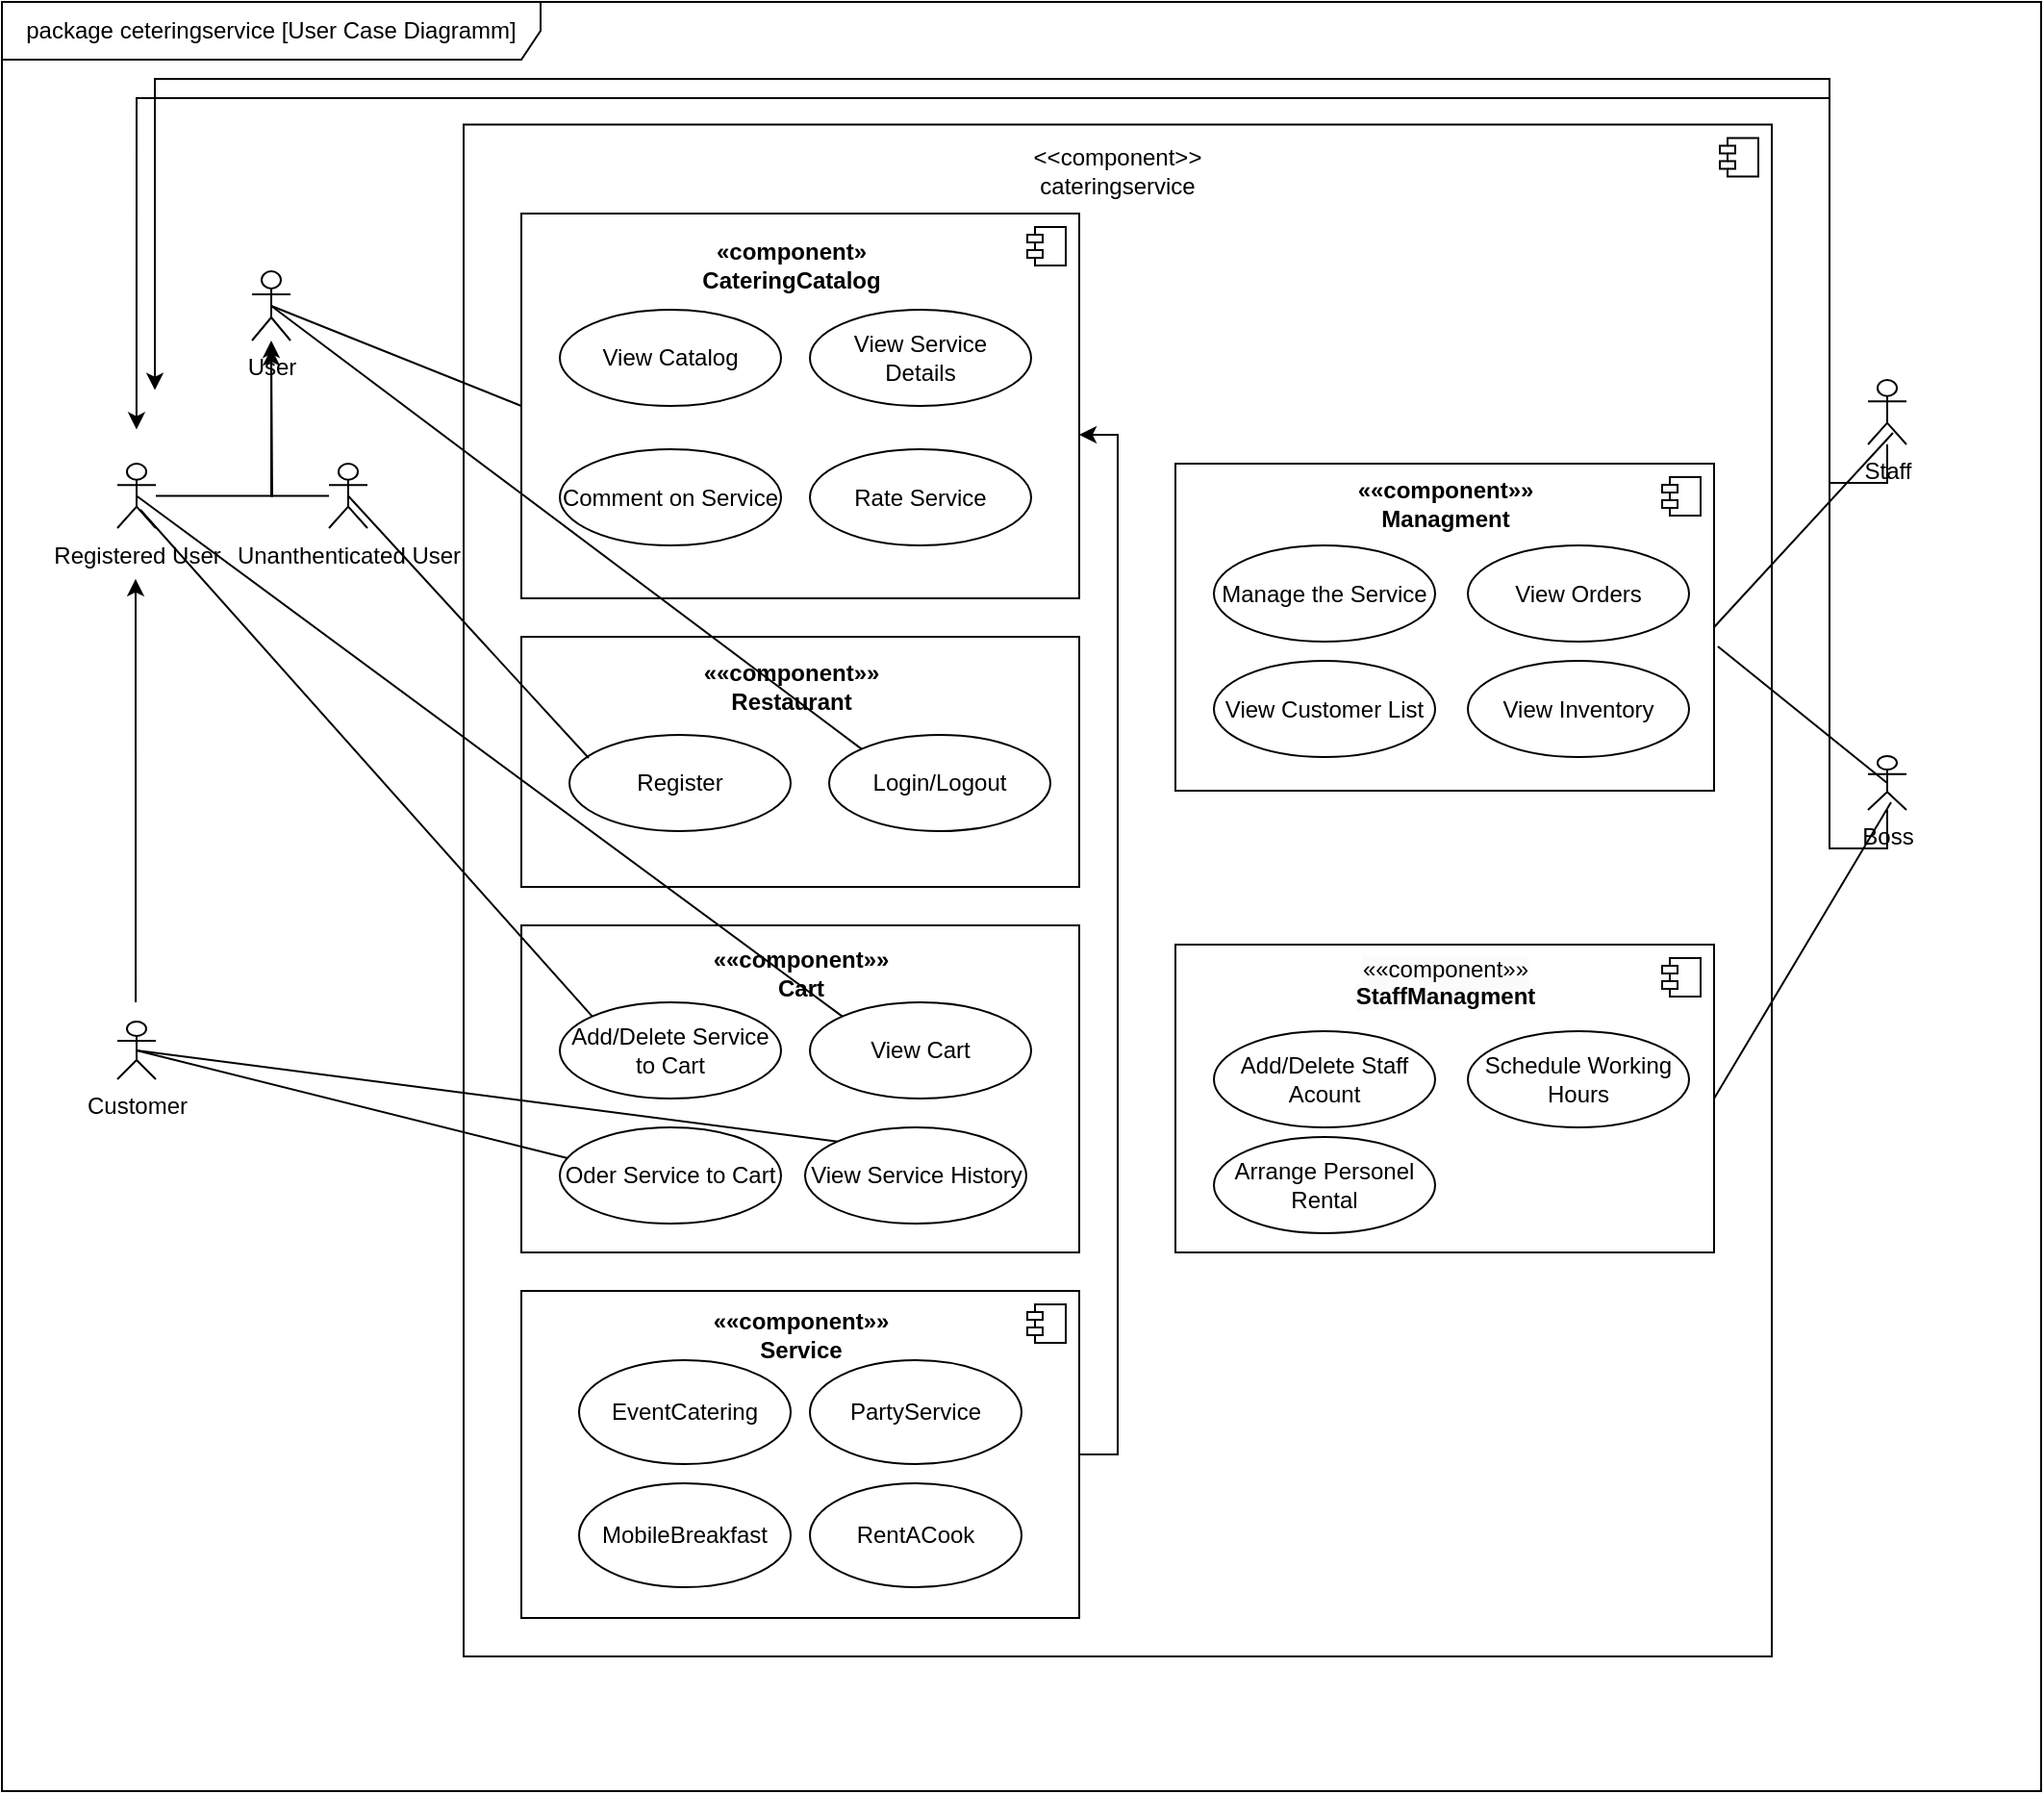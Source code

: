 <mxfile version="22.0.3" type="device">
  <diagram name="第 1 页" id="Sx-f5lYUHPB2REqiYFDU">
    <mxGraphModel dx="1947" dy="532" grid="1" gridSize="10" guides="1" tooltips="1" connect="1" arrows="1" fold="1" page="1" pageScale="1" pageWidth="827" pageHeight="1169" math="0" shadow="0">
      <root>
        <mxCell id="0" />
        <mxCell id="1" parent="0" />
        <mxCell id="C0jkndqXtS-gSlhaF5FD-2" value="package ceteringservice [User Case Diagramm]" style="shape=umlFrame;whiteSpace=wrap;html=1;pointerEvents=0;width=280;height=30;" vertex="1" parent="1">
          <mxGeometry x="-50" y="60" width="1060" height="930" as="geometry" />
        </mxCell>
        <mxCell id="C0jkndqXtS-gSlhaF5FD-3" value="" style="html=1;dropTarget=0;whiteSpace=wrap;" vertex="1" parent="1">
          <mxGeometry x="190" y="123.75" width="680" height="796.25" as="geometry" />
        </mxCell>
        <mxCell id="C0jkndqXtS-gSlhaF5FD-4" value="" style="shape=module;jettyWidth=8;jettyHeight=4;" vertex="1" parent="C0jkndqXtS-gSlhaF5FD-3">
          <mxGeometry x="1" width="20" height="20" relative="1" as="geometry">
            <mxPoint x="-27" y="7" as="offset" />
          </mxGeometry>
        </mxCell>
        <mxCell id="C0jkndqXtS-gSlhaF5FD-19" value="&amp;lt;&amp;lt;component&amp;gt;&amp;gt;&lt;br&gt;cateringservice" style="text;html=1;strokeColor=none;fillColor=none;align=center;verticalAlign=middle;whiteSpace=wrap;rounded=0;" vertex="1" parent="1">
          <mxGeometry x="500" y="132.5" width="60" height="30" as="geometry" />
        </mxCell>
        <mxCell id="C0jkndqXtS-gSlhaF5FD-20" value="" style="html=1;dropTarget=0;whiteSpace=wrap;" vertex="1" parent="1">
          <mxGeometry x="220" y="170" width="290" height="200" as="geometry" />
        </mxCell>
        <mxCell id="C0jkndqXtS-gSlhaF5FD-21" value="" style="shape=module;jettyWidth=8;jettyHeight=4;" vertex="1" parent="C0jkndqXtS-gSlhaF5FD-20">
          <mxGeometry x="1" width="20" height="20" relative="1" as="geometry">
            <mxPoint x="-27" y="7" as="offset" />
          </mxGeometry>
        </mxCell>
        <mxCell id="C0jkndqXtS-gSlhaF5FD-22" value="" style="html=1;dropTarget=0;whiteSpace=wrap;" vertex="1" parent="1">
          <mxGeometry x="220" y="390" width="290" height="130" as="geometry" />
        </mxCell>
        <mxCell id="C0jkndqXtS-gSlhaF5FD-24" value="" style="html=1;dropTarget=0;whiteSpace=wrap;" vertex="1" parent="1">
          <mxGeometry x="220" y="540" width="290" height="170" as="geometry" />
        </mxCell>
        <mxCell id="C0jkndqXtS-gSlhaF5FD-28" value="" style="html=1;dropTarget=0;whiteSpace=wrap;" vertex="1" parent="1">
          <mxGeometry x="560" y="300" width="280" height="170" as="geometry" />
        </mxCell>
        <mxCell id="C0jkndqXtS-gSlhaF5FD-29" value="" style="shape=module;jettyWidth=8;jettyHeight=4;" vertex="1" parent="C0jkndqXtS-gSlhaF5FD-28">
          <mxGeometry x="1" width="20" height="20" relative="1" as="geometry">
            <mxPoint x="-27" y="7" as="offset" />
          </mxGeometry>
        </mxCell>
        <mxCell id="C0jkndqXtS-gSlhaF5FD-53" value="" style="html=1;dropTarget=0;whiteSpace=wrap;" vertex="1" parent="1">
          <mxGeometry x="220" y="730" width="290" height="170" as="geometry" />
        </mxCell>
        <mxCell id="C0jkndqXtS-gSlhaF5FD-54" value="" style="shape=module;jettyWidth=8;jettyHeight=4;" vertex="1" parent="C0jkndqXtS-gSlhaF5FD-53">
          <mxGeometry x="1" width="20" height="20" relative="1" as="geometry">
            <mxPoint x="-27" y="7" as="offset" />
          </mxGeometry>
        </mxCell>
        <mxCell id="C0jkndqXtS-gSlhaF5FD-55" value="" style="html=1;dropTarget=0;whiteSpace=wrap;" vertex="1" parent="1">
          <mxGeometry x="560" y="550" width="280" height="160" as="geometry" />
        </mxCell>
        <mxCell id="C0jkndqXtS-gSlhaF5FD-56" value="" style="shape=module;jettyWidth=8;jettyHeight=4;" vertex="1" parent="C0jkndqXtS-gSlhaF5FD-55">
          <mxGeometry x="1" width="20" height="20" relative="1" as="geometry">
            <mxPoint x="-27" y="7" as="offset" />
          </mxGeometry>
        </mxCell>
        <mxCell id="C0jkndqXtS-gSlhaF5FD-73" value="«component»&lt;br style=&quot;border-color: var(--border-color); font-weight: 400;&quot;&gt;&lt;b style=&quot;border-color: var(--border-color);&quot;&gt;CateringCatalog&lt;/b&gt;" style="text;align=center;fontStyle=1;verticalAlign=middle;spacingLeft=3;spacingRight=3;strokeColor=none;rotatable=0;points=[[0,0.5],[1,0.5]];portConstraint=eastwest;html=1;" vertex="1" parent="1">
          <mxGeometry x="320" y="184" width="80" height="26" as="geometry" />
        </mxCell>
        <mxCell id="C0jkndqXtS-gSlhaF5FD-74" value="View Catalog" style="ellipse;whiteSpace=wrap;html=1;" vertex="1" parent="1">
          <mxGeometry x="240" y="220" width="115" height="50" as="geometry" />
        </mxCell>
        <mxCell id="C0jkndqXtS-gSlhaF5FD-75" value="User" style="shape=umlActor;verticalLabelPosition=bottom;verticalAlign=top;html=1;movable=1;resizable=1;rotatable=1;deletable=1;editable=1;locked=0;connectable=1;" vertex="1" parent="1">
          <mxGeometry x="80" y="200" width="20" height="36" as="geometry" />
        </mxCell>
        <mxCell id="C0jkndqXtS-gSlhaF5FD-115" style="edgeStyle=orthogonalEdgeStyle;rounded=0;orthogonalLoop=1;jettySize=auto;html=1;" edge="1" parent="1" source="C0jkndqXtS-gSlhaF5FD-81">
          <mxGeometry relative="1" as="geometry">
            <mxPoint x="90" y="240" as="targetPoint" />
          </mxGeometry>
        </mxCell>
        <mxCell id="C0jkndqXtS-gSlhaF5FD-81" value="Registered User" style="shape=umlActor;verticalLabelPosition=bottom;verticalAlign=top;html=1;movable=1;resizable=1;rotatable=1;deletable=1;editable=1;locked=0;connectable=1;" vertex="1" parent="1">
          <mxGeometry x="10" y="300" width="20" height="33.5" as="geometry" />
        </mxCell>
        <mxCell id="C0jkndqXtS-gSlhaF5FD-114" value="" style="edgeStyle=orthogonalEdgeStyle;rounded=0;orthogonalLoop=1;jettySize=auto;html=1;" edge="1" parent="1" source="C0jkndqXtS-gSlhaF5FD-82" target="C0jkndqXtS-gSlhaF5FD-75">
          <mxGeometry relative="1" as="geometry" />
        </mxCell>
        <mxCell id="C0jkndqXtS-gSlhaF5FD-82" value="Unanthenticated User" style="shape=umlActor;verticalLabelPosition=bottom;verticalAlign=top;html=1;movable=1;resizable=1;rotatable=1;deletable=1;editable=1;locked=0;connectable=1;" vertex="1" parent="1">
          <mxGeometry x="120" y="300" width="20" height="33.5" as="geometry" />
        </mxCell>
        <mxCell id="C0jkndqXtS-gSlhaF5FD-83" value="Customer" style="shape=umlActor;verticalLabelPosition=bottom;verticalAlign=top;html=1;movable=1;resizable=1;rotatable=1;deletable=1;editable=1;locked=0;connectable=1;" vertex="1" parent="1">
          <mxGeometry x="10" y="590" width="20" height="30" as="geometry" />
        </mxCell>
        <mxCell id="C0jkndqXtS-gSlhaF5FD-84" value="Staff" style="shape=umlActor;verticalLabelPosition=bottom;verticalAlign=top;html=1;movable=1;resizable=1;rotatable=1;deletable=1;editable=1;locked=0;connectable=1;" vertex="1" parent="1">
          <mxGeometry x="920" y="256.5" width="20" height="33.5" as="geometry" />
        </mxCell>
        <mxCell id="C0jkndqXtS-gSlhaF5FD-85" value="Boss" style="shape=umlActor;verticalLabelPosition=bottom;verticalAlign=top;html=1;movable=1;resizable=1;rotatable=1;deletable=1;editable=1;locked=0;connectable=1;" vertex="1" parent="1">
          <mxGeometry x="920" y="452" width="20" height="28" as="geometry" />
        </mxCell>
        <mxCell id="C0jkndqXtS-gSlhaF5FD-88" value="View Service&lt;br&gt;Details" style="ellipse;whiteSpace=wrap;html=1;" vertex="1" parent="1">
          <mxGeometry x="370" y="220" width="115" height="50" as="geometry" />
        </mxCell>
        <mxCell id="C0jkndqXtS-gSlhaF5FD-89" value="Comment on Service" style="ellipse;whiteSpace=wrap;html=1;" vertex="1" parent="1">
          <mxGeometry x="240" y="292.5" width="115" height="50" as="geometry" />
        </mxCell>
        <mxCell id="C0jkndqXtS-gSlhaF5FD-90" value="Rate Service" style="ellipse;whiteSpace=wrap;html=1;" vertex="1" parent="1">
          <mxGeometry x="370" y="292.5" width="115" height="50" as="geometry" />
        </mxCell>
        <mxCell id="C0jkndqXtS-gSlhaF5FD-91" value="««component»»&lt;br style=&quot;border-color: var(--border-color); font-weight: 400;&quot;&gt;&lt;b style=&quot;border-color: var(--border-color);&quot;&gt;Service&lt;/b&gt;" style="text;align=center;fontStyle=1;verticalAlign=middle;spacingLeft=3;spacingRight=3;strokeColor=none;rotatable=0;points=[[0,0.5],[1,0.5]];portConstraint=eastwest;html=1;" vertex="1" parent="1">
          <mxGeometry x="325" y="740" width="80" height="26" as="geometry" />
        </mxCell>
        <mxCell id="C0jkndqXtS-gSlhaF5FD-92" value="EventCatering" style="ellipse;whiteSpace=wrap;html=1;" vertex="1" parent="1">
          <mxGeometry x="250" y="766" width="110" height="54" as="geometry" />
        </mxCell>
        <mxCell id="C0jkndqXtS-gSlhaF5FD-93" value="PartyService" style="ellipse;whiteSpace=wrap;html=1;" vertex="1" parent="1">
          <mxGeometry x="370" y="766" width="110" height="54" as="geometry" />
        </mxCell>
        <mxCell id="C0jkndqXtS-gSlhaF5FD-94" value="MobileBreakfast" style="ellipse;whiteSpace=wrap;html=1;" vertex="1" parent="1">
          <mxGeometry x="250" y="830" width="110" height="54" as="geometry" />
        </mxCell>
        <mxCell id="C0jkndqXtS-gSlhaF5FD-95" value="RentACook" style="ellipse;whiteSpace=wrap;html=1;" vertex="1" parent="1">
          <mxGeometry x="370" y="830" width="110" height="54" as="geometry" />
        </mxCell>
        <mxCell id="C0jkndqXtS-gSlhaF5FD-96" value="««component»»&lt;br style=&quot;border-color: var(--border-color); font-weight: 400;&quot;&gt;&lt;b style=&quot;border-color: var(--border-color);&quot;&gt;Restaurant&lt;/b&gt;" style="text;align=center;fontStyle=1;verticalAlign=middle;spacingLeft=3;spacingRight=3;strokeColor=none;rotatable=0;points=[[0,0.5],[1,0.5]];portConstraint=eastwest;html=1;" vertex="1" parent="1">
          <mxGeometry x="320" y="402.5" width="80" height="26" as="geometry" />
        </mxCell>
        <mxCell id="C0jkndqXtS-gSlhaF5FD-97" value="Login/Logout" style="ellipse;whiteSpace=wrap;html=1;" vertex="1" parent="1">
          <mxGeometry x="380" y="441" width="115" height="50" as="geometry" />
        </mxCell>
        <mxCell id="C0jkndqXtS-gSlhaF5FD-98" value="Register" style="ellipse;whiteSpace=wrap;html=1;" vertex="1" parent="1">
          <mxGeometry x="245" y="441" width="115" height="50" as="geometry" />
        </mxCell>
        <mxCell id="C0jkndqXtS-gSlhaF5FD-99" value="««component»»&lt;br style=&quot;border-color: var(--border-color); font-weight: 400;&quot;&gt;&lt;b style=&quot;border-color: var(--border-color);&quot;&gt;Cart&lt;/b&gt;" style="text;align=center;fontStyle=1;verticalAlign=middle;spacingLeft=3;spacingRight=3;strokeColor=none;rotatable=0;points=[[0,0.5],[1,0.5]];portConstraint=eastwest;html=1;" vertex="1" parent="1">
          <mxGeometry x="325" y="552" width="80" height="26" as="geometry" />
        </mxCell>
        <mxCell id="C0jkndqXtS-gSlhaF5FD-100" value="Add/Delete Service to Cart" style="ellipse;whiteSpace=wrap;html=1;" vertex="1" parent="1">
          <mxGeometry x="240" y="580" width="115" height="50" as="geometry" />
        </mxCell>
        <mxCell id="C0jkndqXtS-gSlhaF5FD-101" value="View Service History" style="ellipse;whiteSpace=wrap;html=1;" vertex="1" parent="1">
          <mxGeometry x="367.5" y="645" width="115" height="50" as="geometry" />
        </mxCell>
        <mxCell id="C0jkndqXtS-gSlhaF5FD-102" value="Oder Service to Cart" style="ellipse;whiteSpace=wrap;html=1;" vertex="1" parent="1">
          <mxGeometry x="240" y="645" width="115" height="50" as="geometry" />
        </mxCell>
        <mxCell id="C0jkndqXtS-gSlhaF5FD-103" value="View Cart" style="ellipse;whiteSpace=wrap;html=1;" vertex="1" parent="1">
          <mxGeometry x="370" y="580" width="115" height="50" as="geometry" />
        </mxCell>
        <mxCell id="C0jkndqXtS-gSlhaF5FD-104" value="««component»»&lt;br style=&quot;border-color: var(--border-color); font-weight: 400;&quot;&gt;&lt;b style=&quot;border-color: var(--border-color);&quot;&gt;Managment&lt;/b&gt;" style="text;align=center;fontStyle=1;verticalAlign=middle;spacingLeft=3;spacingRight=3;strokeColor=none;rotatable=0;points=[[0,0.5],[1,0.5]];portConstraint=eastwest;html=1;" vertex="1" parent="1">
          <mxGeometry x="660" y="307.5" width="80" height="26" as="geometry" />
        </mxCell>
        <mxCell id="C0jkndqXtS-gSlhaF5FD-105" value="Manage the Service" style="ellipse;whiteSpace=wrap;html=1;" vertex="1" parent="1">
          <mxGeometry x="580" y="342.5" width="115" height="50" as="geometry" />
        </mxCell>
        <mxCell id="C0jkndqXtS-gSlhaF5FD-106" value="View Orders" style="ellipse;whiteSpace=wrap;html=1;" vertex="1" parent="1">
          <mxGeometry x="712" y="342.5" width="115" height="50" as="geometry" />
        </mxCell>
        <mxCell id="C0jkndqXtS-gSlhaF5FD-107" value="View Customer List" style="ellipse;whiteSpace=wrap;html=1;" vertex="1" parent="1">
          <mxGeometry x="580" y="402.5" width="115" height="50" as="geometry" />
        </mxCell>
        <mxCell id="C0jkndqXtS-gSlhaF5FD-108" value="View Inventory" style="ellipse;whiteSpace=wrap;html=1;" vertex="1" parent="1">
          <mxGeometry x="712" y="402.5" width="115" height="50" as="geometry" />
        </mxCell>
        <mxCell id="C0jkndqXtS-gSlhaF5FD-109" value="&#xa;&lt;span style=&quot;color: rgb(0, 0, 0); font-family: Helvetica; font-size: 12px; font-style: normal; font-variant-ligatures: normal; font-variant-caps: normal; font-weight: 400; letter-spacing: normal; orphans: 2; text-align: center; text-indent: 0px; text-transform: none; widows: 2; word-spacing: 0px; -webkit-text-stroke-width: 0px; background-color: rgb(251, 251, 251); text-decoration-thickness: initial; text-decoration-style: initial; text-decoration-color: initial; float: none; display: inline !important;&quot;&gt;««component»»&lt;/span&gt;&lt;br style=&quot;border-color: var(--border-color); color: rgb(0, 0, 0); font-family: Helvetica; font-size: 12px; font-style: normal; font-variant-ligatures: normal; font-variant-caps: normal; font-weight: 400; letter-spacing: normal; orphans: 2; text-align: center; text-indent: 0px; text-transform: none; widows: 2; word-spacing: 0px; -webkit-text-stroke-width: 0px; background-color: rgb(251, 251, 251); text-decoration-thickness: initial; text-decoration-style: initial; text-decoration-color: initial;&quot;&gt;&lt;b style=&quot;border-color: var(--border-color); color: rgb(0, 0, 0); font-family: Helvetica; font-size: 12px; font-style: normal; font-variant-ligatures: normal; font-variant-caps: normal; letter-spacing: normal; orphans: 2; text-align: center; text-indent: 0px; text-transform: none; widows: 2; word-spacing: 0px; -webkit-text-stroke-width: 0px; background-color: rgb(251, 251, 251); text-decoration-thickness: initial; text-decoration-style: initial; text-decoration-color: initial;&quot;&gt;StaffManagment&lt;/b&gt;&#xa;&#xa;" style="text;align=center;fontStyle=1;verticalAlign=middle;spacingLeft=3;spacingRight=3;strokeColor=none;rotatable=0;points=[[0,0.5],[1,0.5]];portConstraint=eastwest;html=1;" vertex="1" parent="1">
          <mxGeometry x="660" y="564" width="80" height="26" as="geometry" />
        </mxCell>
        <mxCell id="C0jkndqXtS-gSlhaF5FD-110" value="Add/Delete Staff Acount" style="ellipse;whiteSpace=wrap;html=1;" vertex="1" parent="1">
          <mxGeometry x="580" y="595" width="115" height="50" as="geometry" />
        </mxCell>
        <mxCell id="C0jkndqXtS-gSlhaF5FD-111" value="Schedule Working&lt;br&gt;Hours" style="ellipse;whiteSpace=wrap;html=1;" vertex="1" parent="1">
          <mxGeometry x="712" y="595" width="115" height="50" as="geometry" />
        </mxCell>
        <mxCell id="C0jkndqXtS-gSlhaF5FD-112" value="Arrange Personel Rental" style="ellipse;whiteSpace=wrap;html=1;" vertex="1" parent="1">
          <mxGeometry x="580" y="650" width="115" height="50" as="geometry" />
        </mxCell>
        <mxCell id="C0jkndqXtS-gSlhaF5FD-117" style="edgeStyle=orthogonalEdgeStyle;rounded=0;orthogonalLoop=1;jettySize=auto;html=1;entryX=0.066;entryY=0.326;entryDx=0;entryDy=0;entryPerimeter=0;" edge="1" parent="1">
          <mxGeometry relative="1" as="geometry">
            <mxPoint x="19.54" y="580" as="sourcePoint" />
            <mxPoint x="19.5" y="359.92" as="targetPoint" />
          </mxGeometry>
        </mxCell>
        <mxCell id="C0jkndqXtS-gSlhaF5FD-118" style="edgeStyle=orthogonalEdgeStyle;rounded=0;orthogonalLoop=1;jettySize=auto;html=1;entryX=0.066;entryY=0.239;entryDx=0;entryDy=0;entryPerimeter=0;" edge="1" parent="1" source="C0jkndqXtS-gSlhaF5FD-84" target="C0jkndqXtS-gSlhaF5FD-2">
          <mxGeometry relative="1" as="geometry">
            <Array as="points">
              <mxPoint x="930" y="310" />
              <mxPoint x="900" y="310" />
              <mxPoint x="900" y="110" />
              <mxPoint x="20" y="110" />
            </Array>
          </mxGeometry>
        </mxCell>
        <mxCell id="C0jkndqXtS-gSlhaF5FD-121" style="edgeStyle=orthogonalEdgeStyle;rounded=0;orthogonalLoop=1;jettySize=auto;html=1;entryX=0.075;entryY=0.217;entryDx=0;entryDy=0;entryPerimeter=0;" edge="1" parent="1" source="C0jkndqXtS-gSlhaF5FD-85" target="C0jkndqXtS-gSlhaF5FD-2">
          <mxGeometry relative="1" as="geometry">
            <Array as="points">
              <mxPoint x="930" y="500" />
              <mxPoint x="900" y="500" />
              <mxPoint x="900" y="100" />
              <mxPoint x="30" y="100" />
            </Array>
          </mxGeometry>
        </mxCell>
        <mxCell id="C0jkndqXtS-gSlhaF5FD-122" style="edgeStyle=orthogonalEdgeStyle;rounded=0;orthogonalLoop=1;jettySize=auto;html=1;entryX=1;entryY=0.575;entryDx=0;entryDy=0;entryPerimeter=0;exitX=1;exitY=0.5;exitDx=0;exitDy=0;" edge="1" parent="1" source="C0jkndqXtS-gSlhaF5FD-53" target="C0jkndqXtS-gSlhaF5FD-20">
          <mxGeometry relative="1" as="geometry" />
        </mxCell>
        <mxCell id="C0jkndqXtS-gSlhaF5FD-123" value="" style="endArrow=none;html=1;rounded=0;exitX=0.5;exitY=0.5;exitDx=0;exitDy=0;exitPerimeter=0;entryX=0;entryY=0.5;entryDx=0;entryDy=0;" edge="1" parent="1" source="C0jkndqXtS-gSlhaF5FD-75" target="C0jkndqXtS-gSlhaF5FD-20">
          <mxGeometry width="50" height="50" relative="1" as="geometry">
            <mxPoint x="460" y="560" as="sourcePoint" />
            <mxPoint x="510" y="510" as="targetPoint" />
          </mxGeometry>
        </mxCell>
        <mxCell id="C0jkndqXtS-gSlhaF5FD-124" value="" style="endArrow=none;html=1;rounded=0;exitX=0.5;exitY=0.5;exitDx=0;exitDy=0;exitPerimeter=0;entryX=0;entryY=0;entryDx=0;entryDy=0;" edge="1" parent="1" source="C0jkndqXtS-gSlhaF5FD-75" target="C0jkndqXtS-gSlhaF5FD-97">
          <mxGeometry width="50" height="50" relative="1" as="geometry">
            <mxPoint x="460" y="460" as="sourcePoint" />
            <mxPoint x="510" y="410" as="targetPoint" />
          </mxGeometry>
        </mxCell>
        <mxCell id="C0jkndqXtS-gSlhaF5FD-125" value="" style="endArrow=none;html=1;rounded=0;exitX=0.5;exitY=0.5;exitDx=0;exitDy=0;exitPerimeter=0;entryX=0.087;entryY=0.24;entryDx=0;entryDy=0;entryPerimeter=0;" edge="1" parent="1" source="C0jkndqXtS-gSlhaF5FD-82" target="C0jkndqXtS-gSlhaF5FD-98">
          <mxGeometry width="50" height="50" relative="1" as="geometry">
            <mxPoint x="460" y="460" as="sourcePoint" />
            <mxPoint x="510" y="410" as="targetPoint" />
          </mxGeometry>
        </mxCell>
        <mxCell id="C0jkndqXtS-gSlhaF5FD-126" value="" style="endArrow=none;html=1;rounded=0;exitX=0.5;exitY=0.5;exitDx=0;exitDy=0;exitPerimeter=0;entryX=0.035;entryY=0.32;entryDx=0;entryDy=0;entryPerimeter=0;" edge="1" parent="1" source="C0jkndqXtS-gSlhaF5FD-83" target="C0jkndqXtS-gSlhaF5FD-102">
          <mxGeometry width="50" height="50" relative="1" as="geometry">
            <mxPoint x="460" y="460" as="sourcePoint" />
            <mxPoint x="510" y="410" as="targetPoint" />
          </mxGeometry>
        </mxCell>
        <mxCell id="C0jkndqXtS-gSlhaF5FD-127" value="" style="endArrow=none;html=1;rounded=0;exitX=0.5;exitY=0.5;exitDx=0;exitDy=0;exitPerimeter=0;entryX=0;entryY=0;entryDx=0;entryDy=0;" edge="1" parent="1" source="C0jkndqXtS-gSlhaF5FD-83" target="C0jkndqXtS-gSlhaF5FD-101">
          <mxGeometry width="50" height="50" relative="1" as="geometry">
            <mxPoint x="460" y="460" as="sourcePoint" />
            <mxPoint x="510" y="410" as="targetPoint" />
          </mxGeometry>
        </mxCell>
        <mxCell id="C0jkndqXtS-gSlhaF5FD-128" value="" style="endArrow=none;html=1;rounded=0;exitX=0.6;exitY=0.716;exitDx=0;exitDy=0;exitPerimeter=0;entryX=0;entryY=0;entryDx=0;entryDy=0;" edge="1" parent="1" source="C0jkndqXtS-gSlhaF5FD-81" target="C0jkndqXtS-gSlhaF5FD-100">
          <mxGeometry width="50" height="50" relative="1" as="geometry">
            <mxPoint x="460" y="460" as="sourcePoint" />
            <mxPoint x="510" y="410" as="targetPoint" />
          </mxGeometry>
        </mxCell>
        <mxCell id="C0jkndqXtS-gSlhaF5FD-129" value="" style="endArrow=none;html=1;rounded=0;exitX=0.5;exitY=0.5;exitDx=0;exitDy=0;exitPerimeter=0;entryX=0;entryY=0;entryDx=0;entryDy=0;" edge="1" parent="1" source="C0jkndqXtS-gSlhaF5FD-81" target="C0jkndqXtS-gSlhaF5FD-103">
          <mxGeometry width="50" height="50" relative="1" as="geometry">
            <mxPoint x="460" y="460" as="sourcePoint" />
            <mxPoint x="510" y="410" as="targetPoint" />
          </mxGeometry>
        </mxCell>
        <mxCell id="C0jkndqXtS-gSlhaF5FD-130" value="" style="endArrow=none;html=1;rounded=0;entryX=0.65;entryY=0.821;entryDx=0;entryDy=0;entryPerimeter=0;exitX=1;exitY=0.5;exitDx=0;exitDy=0;" edge="1" parent="1" source="C0jkndqXtS-gSlhaF5FD-28" target="C0jkndqXtS-gSlhaF5FD-84">
          <mxGeometry width="50" height="50" relative="1" as="geometry">
            <mxPoint x="460" y="460" as="sourcePoint" />
            <mxPoint x="510" y="410" as="targetPoint" />
          </mxGeometry>
        </mxCell>
        <mxCell id="C0jkndqXtS-gSlhaF5FD-131" value="" style="endArrow=none;html=1;rounded=0;entryX=0.5;entryY=0.5;entryDx=0;entryDy=0;entryPerimeter=0;exitX=1.007;exitY=0.559;exitDx=0;exitDy=0;exitPerimeter=0;" edge="1" parent="1" source="C0jkndqXtS-gSlhaF5FD-28" target="C0jkndqXtS-gSlhaF5FD-85">
          <mxGeometry width="50" height="50" relative="1" as="geometry">
            <mxPoint x="460" y="460" as="sourcePoint" />
            <mxPoint x="510" y="410" as="targetPoint" />
          </mxGeometry>
        </mxCell>
        <mxCell id="C0jkndqXtS-gSlhaF5FD-132" value="" style="endArrow=none;html=1;rounded=0;entryX=0.6;entryY=0.857;entryDx=0;entryDy=0;entryPerimeter=0;exitX=1;exitY=0.5;exitDx=0;exitDy=0;" edge="1" parent="1" source="C0jkndqXtS-gSlhaF5FD-55" target="C0jkndqXtS-gSlhaF5FD-85">
          <mxGeometry width="50" height="50" relative="1" as="geometry">
            <mxPoint x="460" y="460" as="sourcePoint" />
            <mxPoint x="510" y="410" as="targetPoint" />
          </mxGeometry>
        </mxCell>
      </root>
    </mxGraphModel>
  </diagram>
</mxfile>
